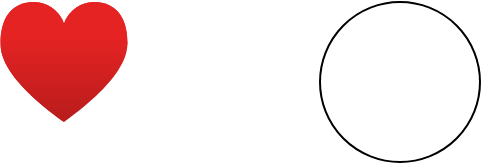 <mxfile version="20.5.3" type="github">
  <diagram id="K1LCTyo-_KkftZlhNfeh" name="Page-1">
    <mxGraphModel dx="1110" dy="743" grid="1" gridSize="10" guides="1" tooltips="1" connect="1" arrows="1" fold="1" page="1" pageScale="1" pageWidth="850" pageHeight="1100" math="0" shadow="0">
      <root>
        <mxCell id="0" />
        <mxCell id="1" parent="0" />
        <mxCell id="WFoLmnz2kU7VB-csCeFR-1" value="" style="aspect=fixed;html=1;points=[];align=center;image;fontSize=12;image=img/lib/azure2/general/Heart.svg;" vertex="1" parent="1">
          <mxGeometry x="140" y="150" width="64" height="60" as="geometry" />
        </mxCell>
        <mxCell id="WFoLmnz2kU7VB-csCeFR-2" value="" style="ellipse;whiteSpace=wrap;html=1;aspect=fixed;" vertex="1" parent="1">
          <mxGeometry x="300" y="150" width="80" height="80" as="geometry" />
        </mxCell>
      </root>
    </mxGraphModel>
  </diagram>
</mxfile>
